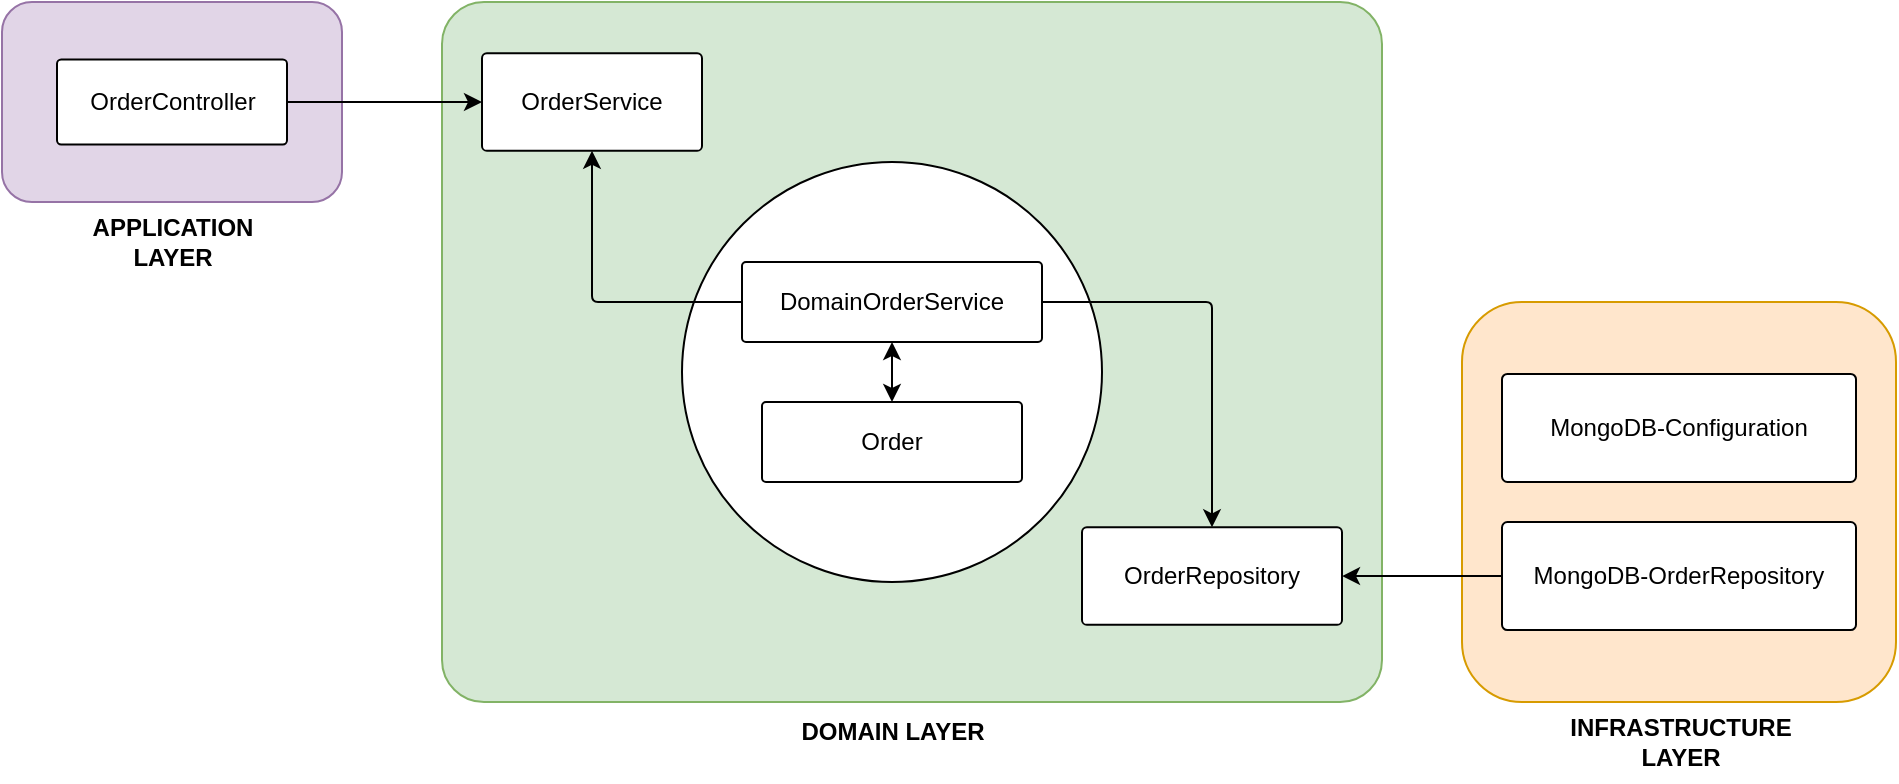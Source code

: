 <mxfile version="21.0.2" type="github">
  <diagram name="Page-1" id="xXcqnpL4AvSTJecimE7G">
    <mxGraphModel dx="1434" dy="754" grid="1" gridSize="10" guides="1" tooltips="1" connect="1" arrows="1" fold="1" page="1" pageScale="1" pageWidth="827" pageHeight="1169" math="0" shadow="0">
      <root>
        <mxCell id="0" />
        <mxCell id="1" parent="0" />
        <mxCell id="qW6TdrMPY2JFNuWWHywP-1" value="" style="rounded=1;whiteSpace=wrap;html=1;fillColor=#e1d5e7;strokeColor=#9673a6;" vertex="1" parent="1">
          <mxGeometry x="90" y="140" width="170" height="100" as="geometry" />
        </mxCell>
        <mxCell id="qW6TdrMPY2JFNuWWHywP-2" value="OrderController" style="rounded=1;whiteSpace=wrap;html=1;imageHeight=24;arcSize=5;" vertex="1" parent="1">
          <mxGeometry x="117.5" y="168.75" width="115" height="42.5" as="geometry" />
        </mxCell>
        <mxCell id="qW6TdrMPY2JFNuWWHywP-3" value="&lt;div&gt;&lt;b&gt;APPLICATION&lt;/b&gt;&lt;/div&gt;&lt;div&gt;&lt;b&gt;LAYER&lt;br&gt;&lt;/b&gt;&lt;/div&gt;" style="text;html=1;align=center;verticalAlign=middle;resizable=0;points=[];autosize=1;strokeColor=none;fillColor=none;" vertex="1" parent="1">
          <mxGeometry x="125" y="240" width="100" height="40" as="geometry" />
        </mxCell>
        <mxCell id="qW6TdrMPY2JFNuWWHywP-4" value="" style="rounded=1;whiteSpace=wrap;html=1;fillColor=#d5e8d4;strokeColor=#82b366;arcSize=6;" vertex="1" parent="1">
          <mxGeometry x="310" y="140" width="470" height="350" as="geometry" />
        </mxCell>
        <mxCell id="qW6TdrMPY2JFNuWWHywP-5" value="" style="rounded=1;whiteSpace=wrap;html=1;fillColor=#ffe6cc;strokeColor=#d79b00;" vertex="1" parent="1">
          <mxGeometry x="820" y="290" width="217" height="200" as="geometry" />
        </mxCell>
        <mxCell id="qW6TdrMPY2JFNuWWHywP-6" value="OrderService" style="rounded=1;whiteSpace=wrap;html=1;arcSize=5;" vertex="1" parent="1">
          <mxGeometry x="330" y="165.63" width="110" height="48.75" as="geometry" />
        </mxCell>
        <mxCell id="qW6TdrMPY2JFNuWWHywP-7" value="" style="ellipse;whiteSpace=wrap;html=1;aspect=fixed;" vertex="1" parent="1">
          <mxGeometry x="430" y="220" width="210" height="210" as="geometry" />
        </mxCell>
        <mxCell id="qW6TdrMPY2JFNuWWHywP-8" value="&lt;div&gt;DomainOrderService&lt;br&gt;&lt;/div&gt;" style="rounded=1;whiteSpace=wrap;html=1;arcSize=5;" vertex="1" parent="1">
          <mxGeometry x="460" y="270" width="150" height="40" as="geometry" />
        </mxCell>
        <mxCell id="qW6TdrMPY2JFNuWWHywP-9" value="&lt;b&gt;DOMAIN LAYER&lt;/b&gt;" style="text;html=1;align=center;verticalAlign=middle;resizable=0;points=[];autosize=1;strokeColor=none;fillColor=none;" vertex="1" parent="1">
          <mxGeometry x="480" y="490" width="110" height="30" as="geometry" />
        </mxCell>
        <mxCell id="qW6TdrMPY2JFNuWWHywP-10" value="Order" style="rounded=1;whiteSpace=wrap;html=1;arcSize=5;" vertex="1" parent="1">
          <mxGeometry x="470" y="340" width="130" height="40" as="geometry" />
        </mxCell>
        <mxCell id="qW6TdrMPY2JFNuWWHywP-11" value="OrderRepository" style="rounded=1;whiteSpace=wrap;html=1;arcSize=5;" vertex="1" parent="1">
          <mxGeometry x="630" y="402.66" width="130" height="48.75" as="geometry" />
        </mxCell>
        <mxCell id="qW6TdrMPY2JFNuWWHywP-12" value="" style="endArrow=classic;startArrow=classic;html=1;rounded=0;exitX=0.5;exitY=0;exitDx=0;exitDy=0;entryX=0.5;entryY=1;entryDx=0;entryDy=0;" edge="1" parent="1" source="qW6TdrMPY2JFNuWWHywP-10" target="qW6TdrMPY2JFNuWWHywP-8">
          <mxGeometry width="50" height="50" relative="1" as="geometry">
            <mxPoint x="490" y="360" as="sourcePoint" />
            <mxPoint x="540" y="310" as="targetPoint" />
          </mxGeometry>
        </mxCell>
        <mxCell id="qW6TdrMPY2JFNuWWHywP-13" value="" style="endArrow=classic;html=1;rounded=1;exitX=0;exitY=0.5;exitDx=0;exitDy=0;edgeStyle=orthogonalEdgeStyle;arcSize=6;entryX=0.5;entryY=1;entryDx=0;entryDy=0;elbow=vertical;" edge="1" parent="1" source="qW6TdrMPY2JFNuWWHywP-8" target="qW6TdrMPY2JFNuWWHywP-6">
          <mxGeometry width="50" height="50" relative="1" as="geometry">
            <mxPoint x="380" y="300" as="sourcePoint" />
            <mxPoint x="385" y="220" as="targetPoint" />
          </mxGeometry>
        </mxCell>
        <mxCell id="qW6TdrMPY2JFNuWWHywP-14" value="" style="endArrow=classic;html=1;rounded=1;edgeStyle=orthogonalEdgeStyle;arcSize=6;entryX=0.5;entryY=0;entryDx=0;entryDy=0;elbow=vertical;exitX=1;exitY=0.5;exitDx=0;exitDy=0;" edge="1" parent="1" source="qW6TdrMPY2JFNuWWHywP-8" target="qW6TdrMPY2JFNuWWHywP-11">
          <mxGeometry width="50" height="50" relative="1" as="geometry">
            <mxPoint x="480" y="300" as="sourcePoint" />
            <mxPoint x="395" y="221" as="targetPoint" />
          </mxGeometry>
        </mxCell>
        <mxCell id="qW6TdrMPY2JFNuWWHywP-15" value="" style="endArrow=classic;html=1;rounded=0;exitX=1;exitY=0.5;exitDx=0;exitDy=0;entryX=0;entryY=0.5;entryDx=0;entryDy=0;" edge="1" parent="1" source="qW6TdrMPY2JFNuWWHywP-2" target="qW6TdrMPY2JFNuWWHywP-6">
          <mxGeometry width="50" height="50" relative="1" as="geometry">
            <mxPoint x="130" y="370" as="sourcePoint" />
            <mxPoint x="180" y="320" as="targetPoint" />
          </mxGeometry>
        </mxCell>
        <mxCell id="qW6TdrMPY2JFNuWWHywP-16" value="&lt;div&gt;&lt;b&gt;INFRASTRUCTURE&lt;/b&gt;&lt;/div&gt;&lt;div&gt;&lt;b&gt;LAYER&lt;/b&gt;&lt;/div&gt;" style="text;html=1;align=center;verticalAlign=middle;resizable=0;points=[];autosize=1;strokeColor=none;fillColor=none;" vertex="1" parent="1">
          <mxGeometry x="863.5" y="490" width="130" height="40" as="geometry" />
        </mxCell>
        <mxCell id="qW6TdrMPY2JFNuWWHywP-17" value="MongoDB-Configuration " style="rounded=1;whiteSpace=wrap;html=1;arcSize=5;" vertex="1" parent="1">
          <mxGeometry x="840" y="325.94" width="177" height="54.06" as="geometry" />
        </mxCell>
        <mxCell id="qW6TdrMPY2JFNuWWHywP-18" value="MongoDB-OrderRepository" style="rounded=1;whiteSpace=wrap;html=1;arcSize=5;" vertex="1" parent="1">
          <mxGeometry x="840" y="400" width="177" height="54.06" as="geometry" />
        </mxCell>
        <mxCell id="qW6TdrMPY2JFNuWWHywP-19" value="" style="endArrow=classic;html=1;rounded=0;entryX=1;entryY=0.5;entryDx=0;entryDy=0;exitX=0;exitY=0.5;exitDx=0;exitDy=0;" edge="1" parent="1" source="qW6TdrMPY2JFNuWWHywP-18" target="qW6TdrMPY2JFNuWWHywP-11">
          <mxGeometry width="50" height="50" relative="1" as="geometry">
            <mxPoint x="680" y="580" as="sourcePoint" />
            <mxPoint x="730" y="530" as="targetPoint" />
          </mxGeometry>
        </mxCell>
      </root>
    </mxGraphModel>
  </diagram>
</mxfile>
